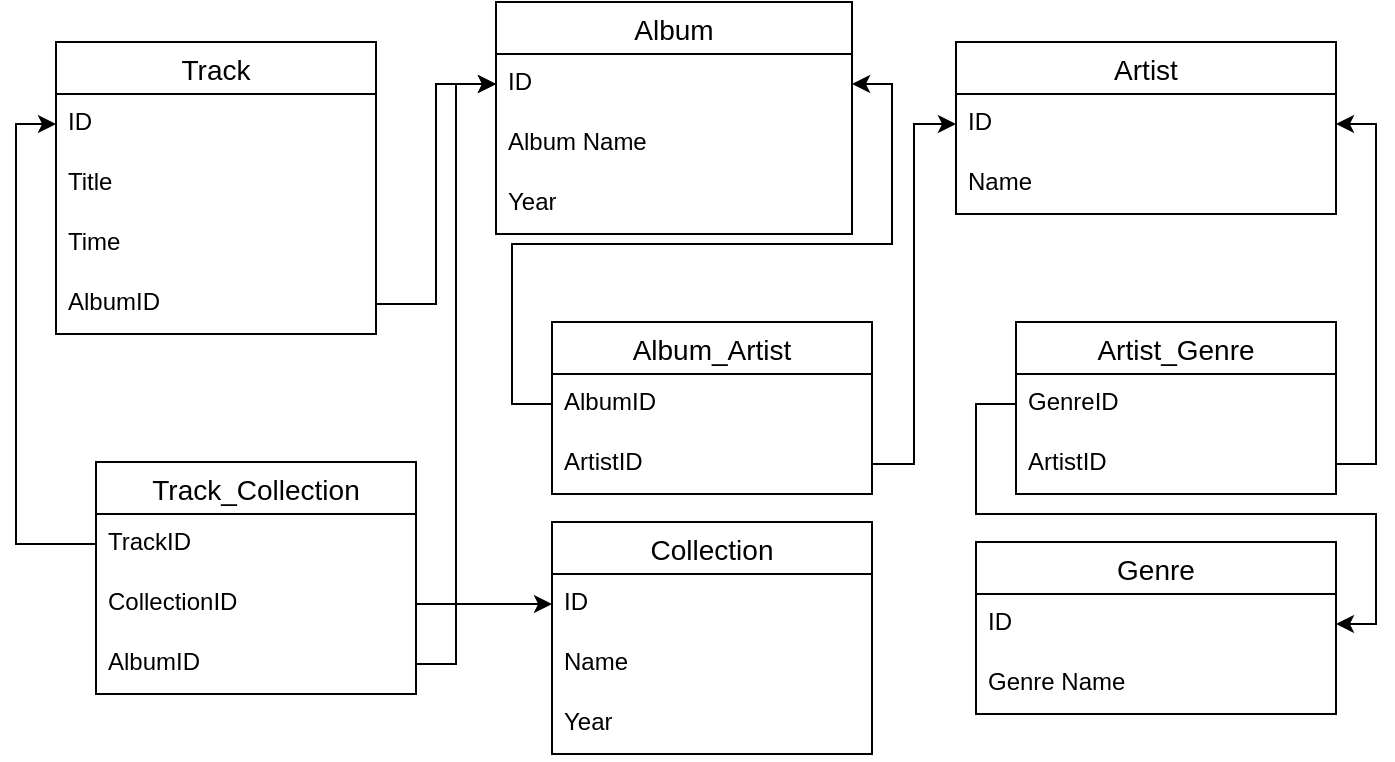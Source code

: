 <mxfile version="14.5.10" type="github">
  <diagram id="XmBHnw1xv5ObupaV6Jwz" name="Page-1">
    <mxGraphModel dx="786" dy="511" grid="1" gridSize="10" guides="1" tooltips="1" connect="1" arrows="1" fold="1" page="1" pageScale="1" pageWidth="827" pageHeight="1169" math="0" shadow="0">
      <root>
        <mxCell id="0" />
        <mxCell id="1" parent="0" />
        <mxCell id="DFbfK7MqsLUjLRTy2NEp-1" value="Track" style="swimlane;fontStyle=0;childLayout=stackLayout;horizontal=1;startSize=26;horizontalStack=0;resizeParent=1;resizeParentMax=0;resizeLast=0;collapsible=1;marginBottom=0;align=center;fontSize=14;" parent="1" vertex="1">
          <mxGeometry x="110" y="90" width="160" height="146" as="geometry" />
        </mxCell>
        <mxCell id="DFbfK7MqsLUjLRTy2NEp-2" value="ID" style="text;strokeColor=none;fillColor=none;spacingLeft=4;spacingRight=4;overflow=hidden;rotatable=0;points=[[0,0.5],[1,0.5]];portConstraint=eastwest;fontSize=12;" parent="DFbfK7MqsLUjLRTy2NEp-1" vertex="1">
          <mxGeometry y="26" width="160" height="30" as="geometry" />
        </mxCell>
        <mxCell id="DFbfK7MqsLUjLRTy2NEp-3" value="Title" style="text;strokeColor=none;fillColor=none;spacingLeft=4;spacingRight=4;overflow=hidden;rotatable=0;points=[[0,0.5],[1,0.5]];portConstraint=eastwest;fontSize=12;" parent="DFbfK7MqsLUjLRTy2NEp-1" vertex="1">
          <mxGeometry y="56" width="160" height="30" as="geometry" />
        </mxCell>
        <mxCell id="DFbfK7MqsLUjLRTy2NEp-4" value="Time" style="text;strokeColor=none;fillColor=none;spacingLeft=4;spacingRight=4;overflow=hidden;rotatable=0;points=[[0,0.5],[1,0.5]];portConstraint=eastwest;fontSize=12;" parent="DFbfK7MqsLUjLRTy2NEp-1" vertex="1">
          <mxGeometry y="86" width="160" height="30" as="geometry" />
        </mxCell>
        <mxCell id="eqEfo03mTTgHstwJxFTi-6" value="AlbumID" style="text;strokeColor=none;fillColor=none;spacingLeft=4;spacingRight=4;overflow=hidden;rotatable=0;points=[[0,0.5],[1,0.5]];portConstraint=eastwest;fontSize=12;" vertex="1" parent="DFbfK7MqsLUjLRTy2NEp-1">
          <mxGeometry y="116" width="160" height="30" as="geometry" />
        </mxCell>
        <mxCell id="DFbfK7MqsLUjLRTy2NEp-5" value="Artist" style="swimlane;fontStyle=0;childLayout=stackLayout;horizontal=1;startSize=26;horizontalStack=0;resizeParent=1;resizeParentMax=0;resizeLast=0;collapsible=1;marginBottom=0;align=center;fontSize=14;" parent="1" vertex="1">
          <mxGeometry x="560" y="90" width="190" height="86" as="geometry" />
        </mxCell>
        <mxCell id="DFbfK7MqsLUjLRTy2NEp-6" value="ID" style="text;strokeColor=none;fillColor=none;spacingLeft=4;spacingRight=4;overflow=hidden;rotatable=0;points=[[0,0.5],[1,0.5]];portConstraint=eastwest;fontSize=12;" parent="DFbfK7MqsLUjLRTy2NEp-5" vertex="1">
          <mxGeometry y="26" width="190" height="30" as="geometry" />
        </mxCell>
        <mxCell id="DFbfK7MqsLUjLRTy2NEp-7" value="Name" style="text;strokeColor=none;fillColor=none;spacingLeft=4;spacingRight=4;overflow=hidden;rotatable=0;points=[[0,0.5],[1,0.5]];portConstraint=eastwest;fontSize=12;" parent="DFbfK7MqsLUjLRTy2NEp-5" vertex="1">
          <mxGeometry y="56" width="190" height="30" as="geometry" />
        </mxCell>
        <mxCell id="DFbfK7MqsLUjLRTy2NEp-31" value="Genre" style="swimlane;fontStyle=0;childLayout=stackLayout;horizontal=1;startSize=26;horizontalStack=0;resizeParent=1;resizeParentMax=0;resizeLast=0;collapsible=1;marginBottom=0;align=center;fontSize=14;" parent="1" vertex="1">
          <mxGeometry x="570" y="340" width="180" height="86" as="geometry" />
        </mxCell>
        <mxCell id="DFbfK7MqsLUjLRTy2NEp-32" value="ID" style="text;strokeColor=none;fillColor=none;spacingLeft=4;spacingRight=4;overflow=hidden;rotatable=0;points=[[0,0.5],[1,0.5]];portConstraint=eastwest;fontSize=12;" parent="DFbfK7MqsLUjLRTy2NEp-31" vertex="1">
          <mxGeometry y="26" width="180" height="30" as="geometry" />
        </mxCell>
        <mxCell id="DFbfK7MqsLUjLRTy2NEp-33" value="Genre Name" style="text;strokeColor=none;fillColor=none;spacingLeft=4;spacingRight=4;overflow=hidden;rotatable=0;points=[[0,0.5],[1,0.5]];portConstraint=eastwest;fontSize=12;" parent="DFbfK7MqsLUjLRTy2NEp-31" vertex="1">
          <mxGeometry y="56" width="180" height="30" as="geometry" />
        </mxCell>
        <mxCell id="v9QE8TbLYdTPjRC6I7bR-1" value="Artist_Genre" style="swimlane;fontStyle=0;childLayout=stackLayout;horizontal=1;startSize=26;horizontalStack=0;resizeParent=1;resizeParentMax=0;resizeLast=0;collapsible=1;marginBottom=0;align=center;fontSize=14;" parent="1" vertex="1">
          <mxGeometry x="590" y="230" width="160" height="86" as="geometry" />
        </mxCell>
        <mxCell id="v9QE8TbLYdTPjRC6I7bR-2" value="GenreID&#xa;" style="text;strokeColor=none;fillColor=none;spacingLeft=4;spacingRight=4;overflow=hidden;rotatable=0;points=[[0,0.5],[1,0.5]];portConstraint=eastwest;fontSize=12;" parent="v9QE8TbLYdTPjRC6I7bR-1" vertex="1">
          <mxGeometry y="26" width="160" height="30" as="geometry" />
        </mxCell>
        <mxCell id="v9QE8TbLYdTPjRC6I7bR-3" value="ArtistID" style="text;strokeColor=none;fillColor=none;spacingLeft=4;spacingRight=4;overflow=hidden;rotatable=0;points=[[0,0.5],[1,0.5]];portConstraint=eastwest;fontSize=12;" parent="v9QE8TbLYdTPjRC6I7bR-1" vertex="1">
          <mxGeometry y="56" width="160" height="30" as="geometry" />
        </mxCell>
        <mxCell id="v9QE8TbLYdTPjRC6I7bR-5" style="edgeStyle=orthogonalEdgeStyle;rounded=0;orthogonalLoop=1;jettySize=auto;html=1;exitX=0;exitY=0.5;exitDx=0;exitDy=0;" parent="1" source="v9QE8TbLYdTPjRC6I7bR-2" target="DFbfK7MqsLUjLRTy2NEp-32" edge="1">
          <mxGeometry relative="1" as="geometry" />
        </mxCell>
        <mxCell id="v9QE8TbLYdTPjRC6I7bR-17" value="Album_Artist" style="swimlane;fontStyle=0;childLayout=stackLayout;horizontal=1;startSize=26;horizontalStack=0;resizeParent=1;resizeParentMax=0;resizeLast=0;collapsible=1;marginBottom=0;align=center;fontSize=14;strokeColor=#000000;" parent="1" vertex="1">
          <mxGeometry x="358" y="230" width="160" height="86" as="geometry" />
        </mxCell>
        <mxCell id="v9QE8TbLYdTPjRC6I7bR-18" value="AlbumID" style="text;strokeColor=none;fillColor=none;spacingLeft=4;spacingRight=4;overflow=hidden;rotatable=0;points=[[0,0.5],[1,0.5]];portConstraint=eastwest;fontSize=12;" parent="v9QE8TbLYdTPjRC6I7bR-17" vertex="1">
          <mxGeometry y="26" width="160" height="30" as="geometry" />
        </mxCell>
        <mxCell id="v9QE8TbLYdTPjRC6I7bR-19" value="ArtistID" style="text;strokeColor=none;fillColor=none;spacingLeft=4;spacingRight=4;overflow=hidden;rotatable=0;points=[[0,0.5],[1,0.5]];portConstraint=eastwest;fontSize=12;" parent="v9QE8TbLYdTPjRC6I7bR-17" vertex="1">
          <mxGeometry y="56" width="160" height="30" as="geometry" />
        </mxCell>
        <mxCell id="v9QE8TbLYdTPjRC6I7bR-23" style="edgeStyle=orthogonalEdgeStyle;rounded=0;orthogonalLoop=1;jettySize=auto;html=1;exitX=1;exitY=0.5;exitDx=0;exitDy=0;entryX=0;entryY=0.5;entryDx=0;entryDy=0;" parent="1" source="v9QE8TbLYdTPjRC6I7bR-19" target="DFbfK7MqsLUjLRTy2NEp-6" edge="1">
          <mxGeometry relative="1" as="geometry" />
        </mxCell>
        <mxCell id="DFbfK7MqsLUjLRTy2NEp-9" value="Album" style="swimlane;fontStyle=0;childLayout=stackLayout;horizontal=1;startSize=26;horizontalStack=0;resizeParent=1;resizeParentMax=0;resizeLast=0;collapsible=1;marginBottom=0;align=center;fontSize=14;" parent="1" vertex="1">
          <mxGeometry x="330" y="70" width="178" height="116" as="geometry" />
        </mxCell>
        <mxCell id="DFbfK7MqsLUjLRTy2NEp-10" value="ID" style="text;strokeColor=none;fillColor=none;spacingLeft=4;spacingRight=4;overflow=hidden;rotatable=0;points=[[0,0.5],[1,0.5]];portConstraint=eastwest;fontSize=12;" parent="DFbfK7MqsLUjLRTy2NEp-9" vertex="1">
          <mxGeometry y="26" width="178" height="30" as="geometry" />
        </mxCell>
        <mxCell id="eqEfo03mTTgHstwJxFTi-2" value="Album Name" style="text;strokeColor=none;fillColor=none;spacingLeft=4;spacingRight=4;overflow=hidden;rotatable=0;points=[[0,0.5],[1,0.5]];portConstraint=eastwest;fontSize=12;" vertex="1" parent="DFbfK7MqsLUjLRTy2NEp-9">
          <mxGeometry y="56" width="178" height="30" as="geometry" />
        </mxCell>
        <mxCell id="eqEfo03mTTgHstwJxFTi-3" value="Year" style="text;strokeColor=none;fillColor=none;spacingLeft=4;spacingRight=4;overflow=hidden;rotatable=0;points=[[0,0.5],[1,0.5]];portConstraint=eastwest;fontSize=12;" vertex="1" parent="DFbfK7MqsLUjLRTy2NEp-9">
          <mxGeometry y="86" width="178" height="30" as="geometry" />
        </mxCell>
        <mxCell id="eqEfo03mTTgHstwJxFTi-5" style="edgeStyle=orthogonalEdgeStyle;rounded=0;orthogonalLoop=1;jettySize=auto;html=1;exitX=1;exitY=0.5;exitDx=0;exitDy=0;entryX=1;entryY=0.5;entryDx=0;entryDy=0;" edge="1" parent="1" source="v9QE8TbLYdTPjRC6I7bR-3" target="DFbfK7MqsLUjLRTy2NEp-6">
          <mxGeometry relative="1" as="geometry" />
        </mxCell>
        <mxCell id="eqEfo03mTTgHstwJxFTi-7" style="edgeStyle=orthogonalEdgeStyle;rounded=0;orthogonalLoop=1;jettySize=auto;html=1;exitX=1;exitY=0.5;exitDx=0;exitDy=0;entryX=0;entryY=0.5;entryDx=0;entryDy=0;" edge="1" parent="1" source="eqEfo03mTTgHstwJxFTi-6" target="DFbfK7MqsLUjLRTy2NEp-10">
          <mxGeometry relative="1" as="geometry" />
        </mxCell>
        <mxCell id="eqEfo03mTTgHstwJxFTi-8" value="Collection" style="swimlane;fontStyle=0;childLayout=stackLayout;horizontal=1;startSize=26;horizontalStack=0;resizeParent=1;resizeParentMax=0;resizeLast=0;collapsible=1;marginBottom=0;align=center;fontSize=14;" vertex="1" parent="1">
          <mxGeometry x="358" y="330" width="160" height="116" as="geometry" />
        </mxCell>
        <mxCell id="eqEfo03mTTgHstwJxFTi-9" value="ID" style="text;strokeColor=none;fillColor=none;spacingLeft=4;spacingRight=4;overflow=hidden;rotatable=0;points=[[0,0.5],[1,0.5]];portConstraint=eastwest;fontSize=12;" vertex="1" parent="eqEfo03mTTgHstwJxFTi-8">
          <mxGeometry y="26" width="160" height="30" as="geometry" />
        </mxCell>
        <mxCell id="eqEfo03mTTgHstwJxFTi-10" value="Name" style="text;strokeColor=none;fillColor=none;spacingLeft=4;spacingRight=4;overflow=hidden;rotatable=0;points=[[0,0.5],[1,0.5]];portConstraint=eastwest;fontSize=12;" vertex="1" parent="eqEfo03mTTgHstwJxFTi-8">
          <mxGeometry y="56" width="160" height="30" as="geometry" />
        </mxCell>
        <mxCell id="eqEfo03mTTgHstwJxFTi-11" value="Year" style="text;strokeColor=none;fillColor=none;spacingLeft=4;spacingRight=4;overflow=hidden;rotatable=0;points=[[0,0.5],[1,0.5]];portConstraint=eastwest;fontSize=12;" vertex="1" parent="eqEfo03mTTgHstwJxFTi-8">
          <mxGeometry y="86" width="160" height="30" as="geometry" />
        </mxCell>
        <mxCell id="eqEfo03mTTgHstwJxFTi-13" value="Track_Collection" style="swimlane;fontStyle=0;childLayout=stackLayout;horizontal=1;startSize=26;horizontalStack=0;resizeParent=1;resizeParentMax=0;resizeLast=0;collapsible=1;marginBottom=0;align=center;fontSize=14;" vertex="1" parent="1">
          <mxGeometry x="130" y="300" width="160" height="116" as="geometry" />
        </mxCell>
        <mxCell id="eqEfo03mTTgHstwJxFTi-14" value="TrackID" style="text;strokeColor=none;fillColor=none;spacingLeft=4;spacingRight=4;overflow=hidden;rotatable=0;points=[[0,0.5],[1,0.5]];portConstraint=eastwest;fontSize=12;" vertex="1" parent="eqEfo03mTTgHstwJxFTi-13">
          <mxGeometry y="26" width="160" height="30" as="geometry" />
        </mxCell>
        <mxCell id="eqEfo03mTTgHstwJxFTi-15" value="CollectionID" style="text;strokeColor=none;fillColor=none;spacingLeft=4;spacingRight=4;overflow=hidden;rotatable=0;points=[[0,0.5],[1,0.5]];portConstraint=eastwest;fontSize=12;" vertex="1" parent="eqEfo03mTTgHstwJxFTi-13">
          <mxGeometry y="56" width="160" height="30" as="geometry" />
        </mxCell>
        <mxCell id="eqEfo03mTTgHstwJxFTi-16" value="AlbumID" style="text;strokeColor=none;fillColor=none;spacingLeft=4;spacingRight=4;overflow=hidden;rotatable=0;points=[[0,0.5],[1,0.5]];portConstraint=eastwest;fontSize=12;" vertex="1" parent="eqEfo03mTTgHstwJxFTi-13">
          <mxGeometry y="86" width="160" height="30" as="geometry" />
        </mxCell>
        <mxCell id="eqEfo03mTTgHstwJxFTi-17" style="edgeStyle=orthogonalEdgeStyle;rounded=0;orthogonalLoop=1;jettySize=auto;html=1;exitX=1;exitY=0.5;exitDx=0;exitDy=0;entryX=0;entryY=0.5;entryDx=0;entryDy=0;" edge="1" parent="1" source="eqEfo03mTTgHstwJxFTi-15" target="eqEfo03mTTgHstwJxFTi-9">
          <mxGeometry relative="1" as="geometry" />
        </mxCell>
        <mxCell id="eqEfo03mTTgHstwJxFTi-18" style="edgeStyle=orthogonalEdgeStyle;rounded=0;orthogonalLoop=1;jettySize=auto;html=1;exitX=0;exitY=0.5;exitDx=0;exitDy=0;entryX=0;entryY=0.5;entryDx=0;entryDy=0;" edge="1" parent="1" source="eqEfo03mTTgHstwJxFTi-14" target="DFbfK7MqsLUjLRTy2NEp-2">
          <mxGeometry relative="1" as="geometry" />
        </mxCell>
        <mxCell id="eqEfo03mTTgHstwJxFTi-19" style="edgeStyle=orthogonalEdgeStyle;rounded=0;orthogonalLoop=1;jettySize=auto;html=1;exitX=1;exitY=0.5;exitDx=0;exitDy=0;entryX=0;entryY=0.5;entryDx=0;entryDy=0;" edge="1" parent="1" source="eqEfo03mTTgHstwJxFTi-16" target="DFbfK7MqsLUjLRTy2NEp-10">
          <mxGeometry relative="1" as="geometry" />
        </mxCell>
        <mxCell id="eqEfo03mTTgHstwJxFTi-20" style="edgeStyle=orthogonalEdgeStyle;rounded=0;orthogonalLoop=1;jettySize=auto;html=1;exitX=0;exitY=0.5;exitDx=0;exitDy=0;entryX=1;entryY=0.5;entryDx=0;entryDy=0;" edge="1" parent="1" source="v9QE8TbLYdTPjRC6I7bR-18" target="DFbfK7MqsLUjLRTy2NEp-10">
          <mxGeometry relative="1" as="geometry" />
        </mxCell>
      </root>
    </mxGraphModel>
  </diagram>
</mxfile>
